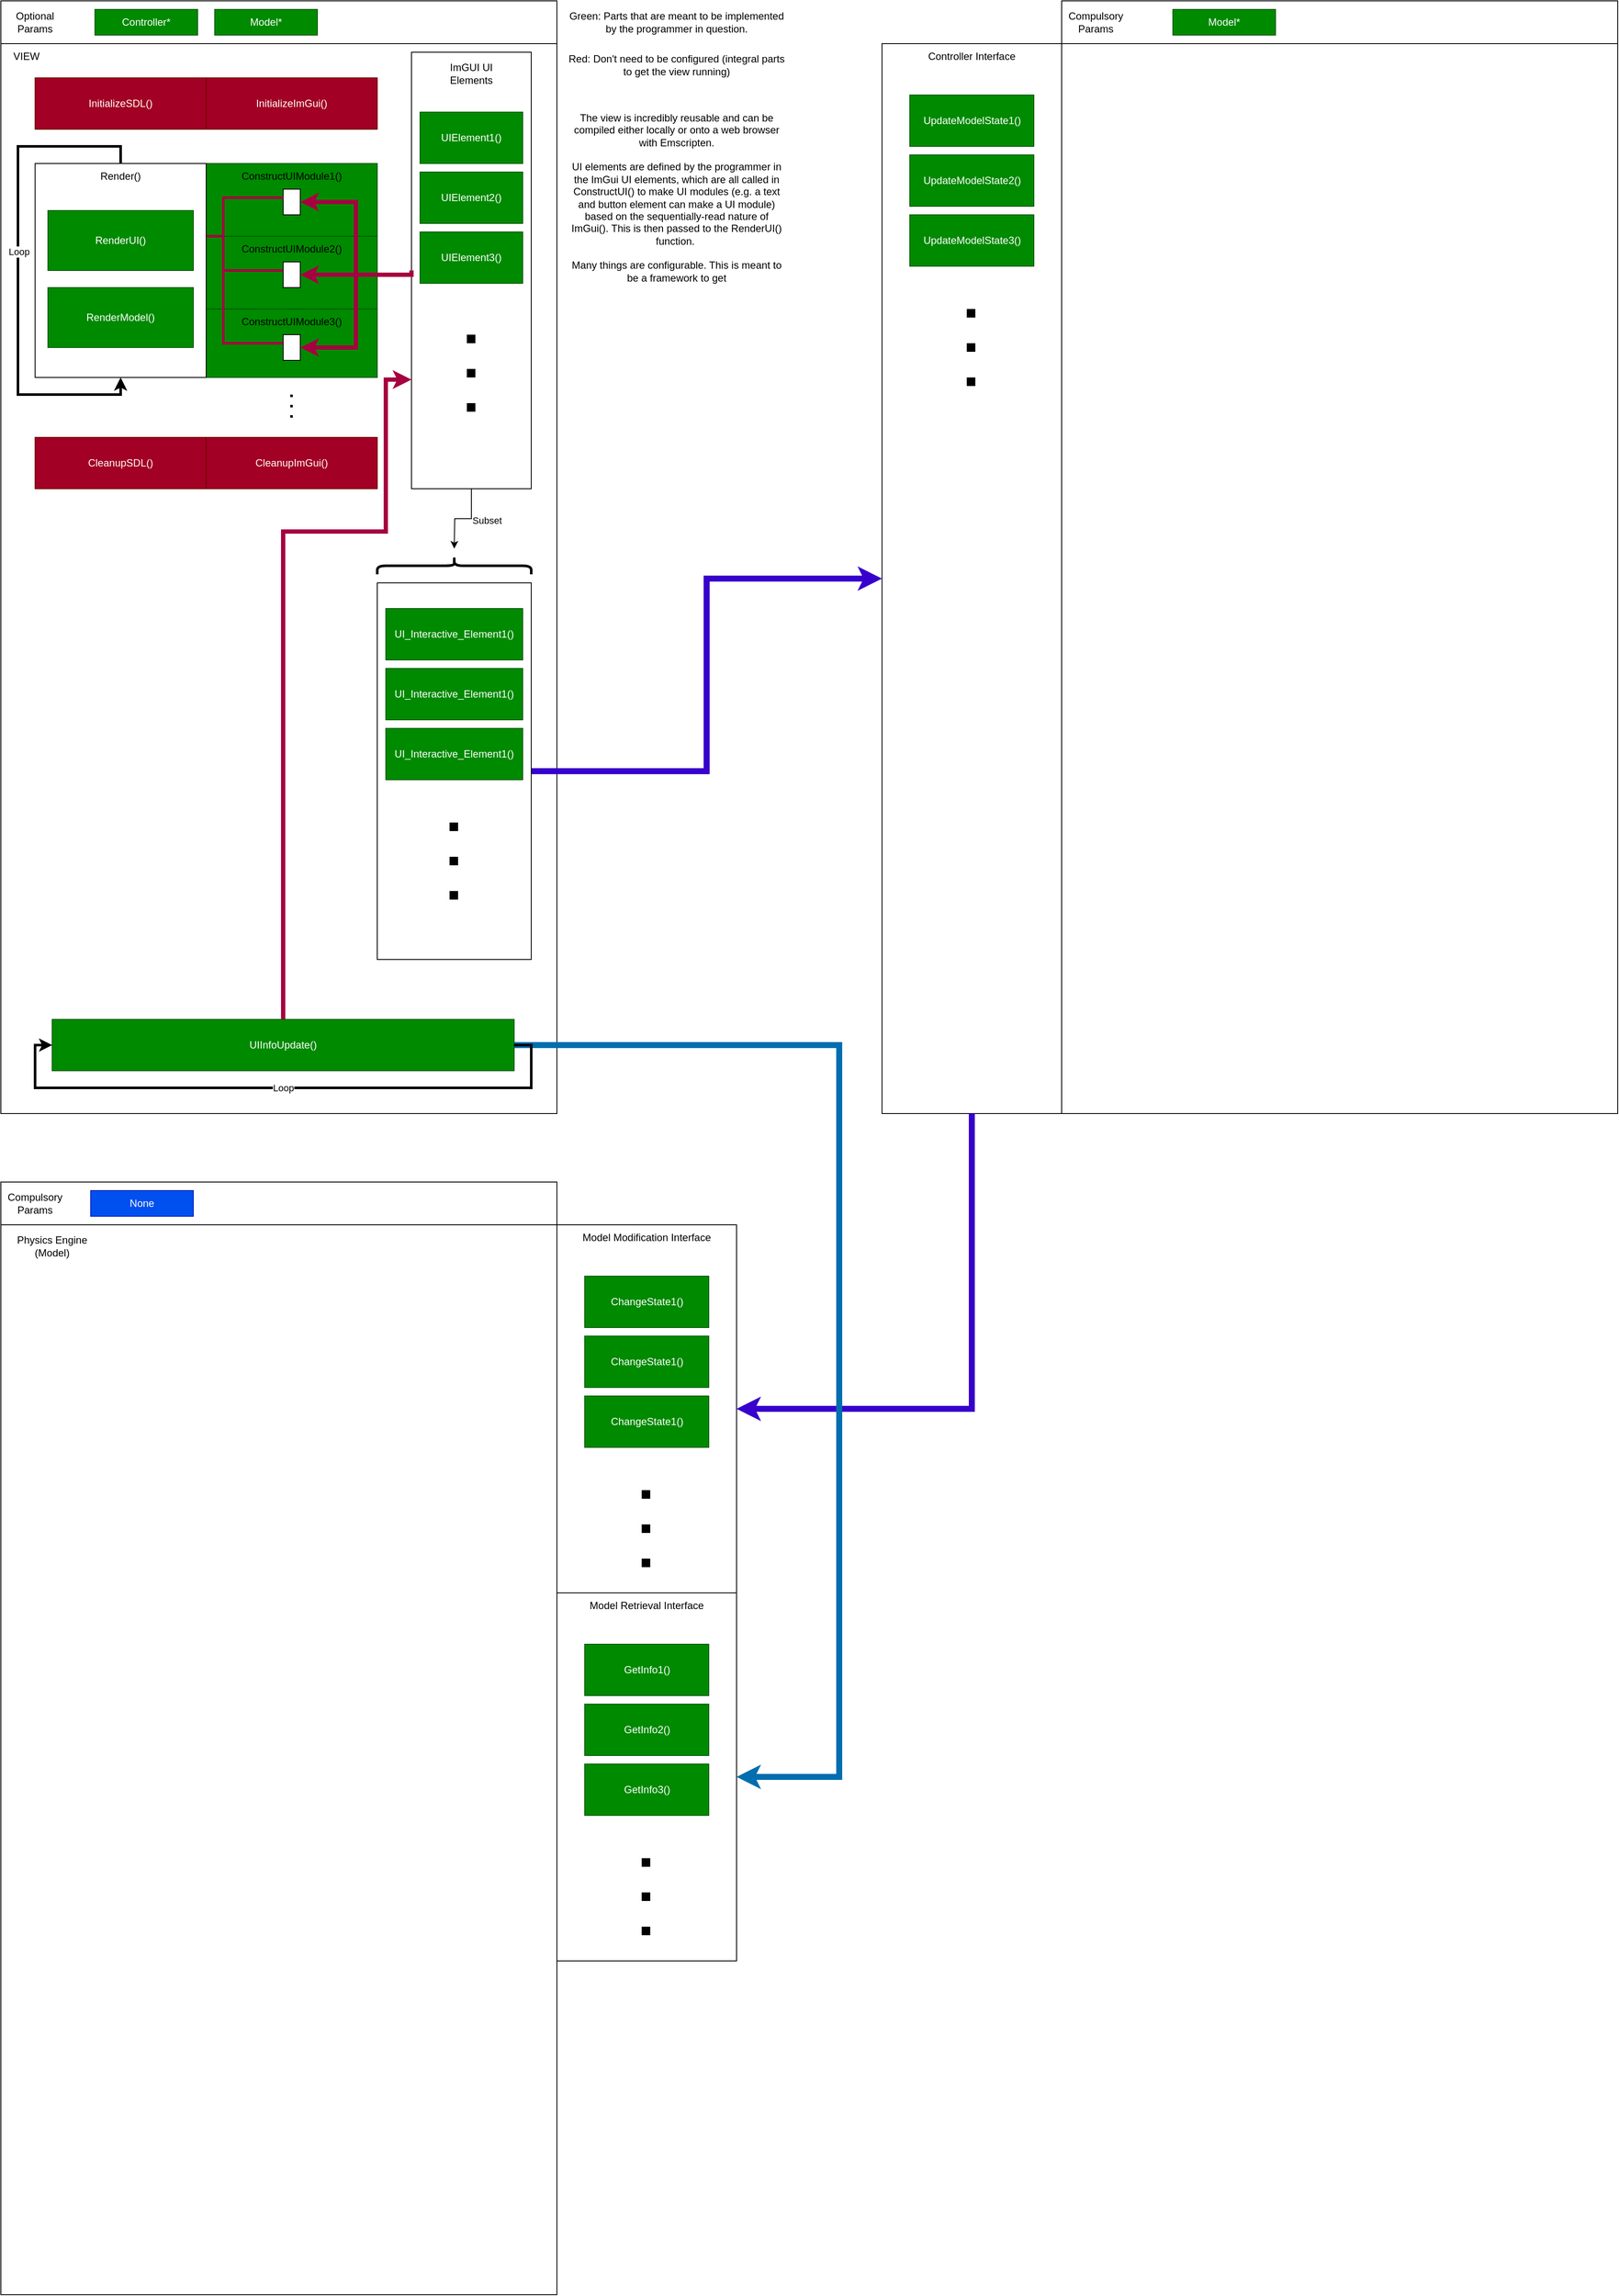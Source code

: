 <mxfile version="22.1.2" type="device">
  <diagram name="Page-1" id="G8i8LE4mS__vQXn5z2gx">
    <mxGraphModel dx="4097" dy="2494" grid="1" gridSize="10" guides="1" tooltips="1" connect="1" arrows="1" fold="1" page="1" pageScale="1" pageWidth="4681" pageHeight="3300" math="0" shadow="0">
      <root>
        <mxCell id="0" />
        <mxCell id="1" parent="0" />
        <mxCell id="o1G3f_ZrXJ-Z2UeKWCLR-1" value="" style="rounded=0;whiteSpace=wrap;html=1;" vertex="1" parent="1">
          <mxGeometry y="50" width="650" height="1250" as="geometry" />
        </mxCell>
        <mxCell id="o1G3f_ZrXJ-Z2UeKWCLR-2" value="VIEW" style="text;html=1;strokeColor=none;fillColor=none;align=center;verticalAlign=middle;whiteSpace=wrap;rounded=0;" vertex="1" parent="1">
          <mxGeometry y="50" width="60" height="30" as="geometry" />
        </mxCell>
        <mxCell id="o1G3f_ZrXJ-Z2UeKWCLR-20" value="CleanupSDL()" style="rounded=0;whiteSpace=wrap;html=1;fillColor=#a20025;fontColor=#ffffff;strokeColor=#6F0000;" vertex="1" parent="1">
          <mxGeometry x="40" y="510" width="200" height="60" as="geometry" />
        </mxCell>
        <mxCell id="o1G3f_ZrXJ-Z2UeKWCLR-21" value="CleanupImGui()" style="rounded=0;whiteSpace=wrap;html=1;fillColor=#a20025;fontColor=#ffffff;strokeColor=#6F0000;" vertex="1" parent="1">
          <mxGeometry x="240" y="510" width="200" height="60" as="geometry" />
        </mxCell>
        <mxCell id="o1G3f_ZrXJ-Z2UeKWCLR-10" value="" style="rounded=0;whiteSpace=wrap;html=1;" vertex="1" parent="1">
          <mxGeometry width="650" height="50" as="geometry" />
        </mxCell>
        <mxCell id="o1G3f_ZrXJ-Z2UeKWCLR-11" value="Optional Params" style="text;html=1;strokeColor=none;fillColor=none;align=center;verticalAlign=middle;whiteSpace=wrap;rounded=0;" vertex="1" parent="1">
          <mxGeometry width="80" height="50" as="geometry" />
        </mxCell>
        <mxCell id="o1G3f_ZrXJ-Z2UeKWCLR-13" value="Controller*" style="rounded=0;whiteSpace=wrap;html=1;fillColor=#008a00;fontColor=#ffffff;strokeColor=#005700;" vertex="1" parent="1">
          <mxGeometry x="110" y="10" width="120" height="30" as="geometry" />
        </mxCell>
        <mxCell id="o1G3f_ZrXJ-Z2UeKWCLR-19" value="Model*" style="rounded=0;whiteSpace=wrap;html=1;fillColor=#008a00;fontColor=#ffffff;strokeColor=#005700;" vertex="1" parent="1">
          <mxGeometry x="250" y="10" width="120" height="30" as="geometry" />
        </mxCell>
        <mxCell id="o1G3f_ZrXJ-Z2UeKWCLR-25" value="" style="rounded=0;whiteSpace=wrap;html=1;fillColor=#008a00;fontColor=#ffffff;strokeColor=#005700;" vertex="1" parent="1">
          <mxGeometry x="240" y="190" width="200" height="90" as="geometry" />
        </mxCell>
        <mxCell id="o1G3f_ZrXJ-Z2UeKWCLR-27" value="ConstructUIModule1()" style="text;html=1;strokeColor=none;fillColor=none;align=center;verticalAlign=middle;whiteSpace=wrap;rounded=0;" vertex="1" parent="1">
          <mxGeometry x="240" y="190" width="200" height="30" as="geometry" />
        </mxCell>
        <mxCell id="o1G3f_ZrXJ-Z2UeKWCLR-29" value="" style="rounded=0;whiteSpace=wrap;html=1;" vertex="1" parent="1">
          <mxGeometry x="480" y="60" width="140" height="510" as="geometry" />
        </mxCell>
        <mxCell id="o1G3f_ZrXJ-Z2UeKWCLR-30" value="UIElement1()" style="rounded=0;whiteSpace=wrap;html=1;fillColor=#008a00;fontColor=#ffffff;strokeColor=#005700;" vertex="1" parent="1">
          <mxGeometry x="490" y="130" width="120" height="60" as="geometry" />
        </mxCell>
        <mxCell id="o1G3f_ZrXJ-Z2UeKWCLR-31" value="UIElement2()" style="rounded=0;whiteSpace=wrap;html=1;fillColor=#008a00;fontColor=#ffffff;strokeColor=#005700;" vertex="1" parent="1">
          <mxGeometry x="490" y="200" width="120" height="60" as="geometry" />
        </mxCell>
        <mxCell id="o1G3f_ZrXJ-Z2UeKWCLR-32" value="UIElement3()" style="rounded=0;whiteSpace=wrap;html=1;fillColor=#008a00;fontColor=#ffffff;strokeColor=#005700;" vertex="1" parent="1">
          <mxGeometry x="490" y="270" width="120" height="60" as="geometry" />
        </mxCell>
        <mxCell id="o1G3f_ZrXJ-Z2UeKWCLR-33" value="" style="endArrow=none;dashed=1;html=1;dashPattern=1 3;strokeWidth=10;rounded=0;" edge="1" parent="1">
          <mxGeometry width="50" height="50" relative="1" as="geometry">
            <mxPoint x="549.71" y="390" as="sourcePoint" />
            <mxPoint x="549.71" y="490" as="targetPoint" />
          </mxGeometry>
        </mxCell>
        <mxCell id="o1G3f_ZrXJ-Z2UeKWCLR-34" value="" style="rounded=0;whiteSpace=wrap;html=1;" vertex="1" parent="1">
          <mxGeometry x="330" y="220" width="20" height="30" as="geometry" />
        </mxCell>
        <mxCell id="o1G3f_ZrXJ-Z2UeKWCLR-37" value="ImGUI UI Elements" style="text;html=1;strokeColor=none;fillColor=none;align=center;verticalAlign=middle;whiteSpace=wrap;rounded=0;" vertex="1" parent="1">
          <mxGeometry x="520" y="70" width="60" height="30" as="geometry" />
        </mxCell>
        <mxCell id="o1G3f_ZrXJ-Z2UeKWCLR-41" value="The view is incredibly reusable and can be compiled either locally or onto a web browser with Emscripten. &lt;br&gt;&lt;br&gt;UI elements are defined by the programmer in the ImGui UI elements, which are all called in ConstructUI() to make UI modules (e.g. a text and button element can make a UI module) based on the sequentially-read nature of ImGui(). This is then passed to the RenderUI() function.&amp;nbsp;&lt;br&gt;&lt;br&gt;Many things are configurable. This is meant to be a framework to get" style="text;html=1;strokeColor=none;fillColor=none;align=center;verticalAlign=middle;whiteSpace=wrap;rounded=0;" vertex="1" parent="1">
          <mxGeometry x="660" y="100" width="260" height="260" as="geometry" />
        </mxCell>
        <mxCell id="o1G3f_ZrXJ-Z2UeKWCLR-45" value="" style="rounded=0;whiteSpace=wrap;html=1;fillColor=#008a00;fontColor=#ffffff;strokeColor=#005700;" vertex="1" parent="1">
          <mxGeometry x="240" y="275" width="200" height="85" as="geometry" />
        </mxCell>
        <mxCell id="o1G3f_ZrXJ-Z2UeKWCLR-46" value="ConstructUIModule2()" style="text;html=1;strokeColor=none;fillColor=none;align=center;verticalAlign=middle;whiteSpace=wrap;rounded=0;" vertex="1" parent="1">
          <mxGeometry x="240" y="275" width="200" height="30" as="geometry" />
        </mxCell>
        <mxCell id="o1G3f_ZrXJ-Z2UeKWCLR-63" style="edgeStyle=orthogonalEdgeStyle;rounded=0;orthogonalLoop=1;jettySize=auto;html=1;exitX=0;exitY=0.5;exitDx=0;exitDy=0;entryX=1;entryY=0.5;entryDx=0;entryDy=0;fillColor=#d80073;strokeColor=#A50040;strokeWidth=3;" edge="1" parent="1">
          <mxGeometry relative="1" as="geometry">
            <mxPoint x="330" y="315" as="sourcePoint" />
            <mxPoint x="225.0" y="275" as="targetPoint" />
            <Array as="points">
              <mxPoint x="260" y="315" />
              <mxPoint x="260" y="275" />
            </Array>
          </mxGeometry>
        </mxCell>
        <mxCell id="o1G3f_ZrXJ-Z2UeKWCLR-47" value="" style="rounded=0;whiteSpace=wrap;html=1;" vertex="1" parent="1">
          <mxGeometry x="330" y="305" width="20" height="30" as="geometry" />
        </mxCell>
        <mxCell id="o1G3f_ZrXJ-Z2UeKWCLR-48" value="" style="rounded=0;whiteSpace=wrap;html=1;fillColor=#008a00;fontColor=#ffffff;strokeColor=#005700;" vertex="1" parent="1">
          <mxGeometry x="240" y="360" width="200" height="80" as="geometry" />
        </mxCell>
        <mxCell id="o1G3f_ZrXJ-Z2UeKWCLR-49" value="ConstructUIModule3()" style="text;html=1;strokeColor=none;fillColor=none;align=center;verticalAlign=middle;whiteSpace=wrap;rounded=0;" vertex="1" parent="1">
          <mxGeometry x="240" y="360" width="200" height="30" as="geometry" />
        </mxCell>
        <mxCell id="o1G3f_ZrXJ-Z2UeKWCLR-64" style="edgeStyle=orthogonalEdgeStyle;rounded=0;orthogonalLoop=1;jettySize=auto;html=1;exitX=0;exitY=0.5;exitDx=0;exitDy=0;entryX=1;entryY=0.5;entryDx=0;entryDy=0;fillColor=#d80073;strokeColor=#A50040;strokeWidth=3;" edge="1" parent="1">
          <mxGeometry relative="1" as="geometry">
            <mxPoint x="330" y="400" as="sourcePoint" />
            <mxPoint x="225.0" y="275" as="targetPoint" />
            <Array as="points">
              <mxPoint x="260" y="400" />
              <mxPoint x="260" y="275" />
            </Array>
          </mxGeometry>
        </mxCell>
        <mxCell id="o1G3f_ZrXJ-Z2UeKWCLR-50" value="" style="rounded=0;whiteSpace=wrap;html=1;" vertex="1" parent="1">
          <mxGeometry x="330" y="390" width="20" height="30" as="geometry" />
        </mxCell>
        <mxCell id="o1G3f_ZrXJ-Z2UeKWCLR-51" value="" style="endArrow=none;dashed=1;html=1;dashPattern=1 3;strokeWidth=3;rounded=0;" edge="1" parent="1">
          <mxGeometry width="50" height="50" relative="1" as="geometry">
            <mxPoint x="339.76" y="460" as="sourcePoint" />
            <mxPoint x="339.76" y="490" as="targetPoint" />
          </mxGeometry>
        </mxCell>
        <mxCell id="o1G3f_ZrXJ-Z2UeKWCLR-58" style="edgeStyle=orthogonalEdgeStyle;rounded=0;orthogonalLoop=1;jettySize=auto;html=1;exitX=0;exitY=0.5;exitDx=0;exitDy=0;entryX=1;entryY=0.5;entryDx=0;entryDy=0;fillColor=#d80073;strokeColor=#A50040;strokeWidth=5;" edge="1" parent="1" source="o1G3f_ZrXJ-Z2UeKWCLR-29" target="o1G3f_ZrXJ-Z2UeKWCLR-47">
          <mxGeometry relative="1" as="geometry">
            <Array as="points">
              <mxPoint x="480" y="320" />
            </Array>
          </mxGeometry>
        </mxCell>
        <mxCell id="o1G3f_ZrXJ-Z2UeKWCLR-59" style="edgeStyle=orthogonalEdgeStyle;rounded=0;orthogonalLoop=1;jettySize=auto;html=1;entryX=1;entryY=0.5;entryDx=0;entryDy=0;fillColor=#d80073;strokeColor=#A50040;strokeWidth=5;" edge="1" parent="1" target="o1G3f_ZrXJ-Z2UeKWCLR-50">
          <mxGeometry relative="1" as="geometry">
            <mxPoint x="480" y="320" as="sourcePoint" />
            <Array as="points">
              <mxPoint x="480" y="320" />
              <mxPoint x="415" y="320" />
              <mxPoint x="415" y="405" />
            </Array>
          </mxGeometry>
        </mxCell>
        <mxCell id="o1G3f_ZrXJ-Z2UeKWCLR-57" style="edgeStyle=orthogonalEdgeStyle;rounded=0;orthogonalLoop=1;jettySize=auto;html=1;entryX=1;entryY=0.5;entryDx=0;entryDy=0;fillColor=#d80073;strokeColor=#A50040;strokeWidth=5;" edge="1" parent="1" target="o1G3f_ZrXJ-Z2UeKWCLR-34">
          <mxGeometry relative="1" as="geometry">
            <mxPoint x="480" y="320" as="sourcePoint" />
            <Array as="points">
              <mxPoint x="480" y="320" />
              <mxPoint x="415" y="320" />
              <mxPoint x="415" y="235" />
            </Array>
          </mxGeometry>
        </mxCell>
        <mxCell id="o1G3f_ZrXJ-Z2UeKWCLR-65" style="edgeStyle=orthogonalEdgeStyle;rounded=0;orthogonalLoop=1;jettySize=auto;html=1;exitX=0;exitY=0.5;exitDx=0;exitDy=0;entryX=1;entryY=0.5;entryDx=0;entryDy=0;strokeWidth=3;fillColor=#d80073;strokeColor=#A50040;" edge="1" parent="1">
          <mxGeometry relative="1" as="geometry">
            <mxPoint x="330" y="230" as="sourcePoint" />
            <mxPoint x="225.0" y="275" as="targetPoint" />
            <Array as="points">
              <mxPoint x="260" y="230" />
              <mxPoint x="260" y="275" />
            </Array>
          </mxGeometry>
        </mxCell>
        <mxCell id="o1G3f_ZrXJ-Z2UeKWCLR-6" value="InitializeSDL()" style="rounded=0;whiteSpace=wrap;html=1;fillColor=#a20025;fontColor=#ffffff;strokeColor=#6F0000;" vertex="1" parent="1">
          <mxGeometry x="40" y="90" width="200" height="60" as="geometry" />
        </mxCell>
        <mxCell id="o1G3f_ZrXJ-Z2UeKWCLR-8" value="InitializeImGui()" style="rounded=0;whiteSpace=wrap;html=1;fillColor=#a20025;fontColor=#ffffff;strokeColor=#6F0000;" vertex="1" parent="1">
          <mxGeometry x="240" y="90" width="200" height="60" as="geometry" />
        </mxCell>
        <mxCell id="o1G3f_ZrXJ-Z2UeKWCLR-3" value="" style="rounded=0;whiteSpace=wrap;html=1;" vertex="1" parent="1">
          <mxGeometry x="40" y="190" width="200" height="250" as="geometry" />
        </mxCell>
        <mxCell id="o1G3f_ZrXJ-Z2UeKWCLR-4" value="RenderUI()" style="rounded=0;whiteSpace=wrap;html=1;fillColor=#008a00;fontColor=#ffffff;strokeColor=#005700;" vertex="1" parent="1">
          <mxGeometry x="55" y="245" width="170" height="70" as="geometry" />
        </mxCell>
        <mxCell id="o1G3f_ZrXJ-Z2UeKWCLR-136" style="edgeStyle=orthogonalEdgeStyle;rounded=0;orthogonalLoop=1;jettySize=auto;html=1;exitX=0.5;exitY=0;exitDx=0;exitDy=0;entryX=0.5;entryY=1;entryDx=0;entryDy=0;strokeWidth=3;" edge="1" parent="1" source="o1G3f_ZrXJ-Z2UeKWCLR-5" target="o1G3f_ZrXJ-Z2UeKWCLR-3">
          <mxGeometry relative="1" as="geometry">
            <Array as="points">
              <mxPoint x="140" y="170" />
              <mxPoint x="20" y="170" />
              <mxPoint x="20" y="460" />
              <mxPoint x="140" y="460" />
            </Array>
          </mxGeometry>
        </mxCell>
        <mxCell id="o1G3f_ZrXJ-Z2UeKWCLR-137" value="Loop" style="edgeLabel;html=1;align=center;verticalAlign=middle;resizable=0;points=[];" vertex="1" connectable="0" parent="o1G3f_ZrXJ-Z2UeKWCLR-136">
          <mxGeometry x="-0.078" y="1" relative="1" as="geometry">
            <mxPoint as="offset" />
          </mxGeometry>
        </mxCell>
        <mxCell id="o1G3f_ZrXJ-Z2UeKWCLR-5" value="Render()" style="text;html=1;strokeColor=none;fillColor=none;align=center;verticalAlign=middle;whiteSpace=wrap;rounded=0;" vertex="1" parent="1">
          <mxGeometry x="125" y="190" width="30" height="30" as="geometry" />
        </mxCell>
        <mxCell id="o1G3f_ZrXJ-Z2UeKWCLR-9" value="RenderModel()" style="rounded=0;whiteSpace=wrap;html=1;fillColor=#008a00;fontColor=#ffffff;strokeColor=#005700;" vertex="1" parent="1">
          <mxGeometry x="55" y="335" width="170" height="70" as="geometry" />
        </mxCell>
        <mxCell id="o1G3f_ZrXJ-Z2UeKWCLR-66" value="Green: Parts that are meant to be implemented by the programmer in question." style="text;html=1;strokeColor=none;fillColor=none;align=center;verticalAlign=middle;whiteSpace=wrap;rounded=0;" vertex="1" parent="1">
          <mxGeometry x="660" width="260" height="50" as="geometry" />
        </mxCell>
        <mxCell id="o1G3f_ZrXJ-Z2UeKWCLR-67" value="Red: Don&#39;t need to be configured (integral parts to get the view running)" style="text;html=1;strokeColor=none;fillColor=none;align=center;verticalAlign=middle;whiteSpace=wrap;rounded=0;" vertex="1" parent="1">
          <mxGeometry x="660" y="50" width="260" height="50" as="geometry" />
        </mxCell>
        <mxCell id="o1G3f_ZrXJ-Z2UeKWCLR-88" style="edgeStyle=orthogonalEdgeStyle;rounded=0;orthogonalLoop=1;jettySize=auto;html=1;exitX=1;exitY=0.5;exitDx=0;exitDy=0;entryX=0;entryY=0.5;entryDx=0;entryDy=0;strokeWidth=7;fillColor=#6a00ff;strokeColor=#3700CC;" edge="1" parent="1" source="o1G3f_ZrXJ-Z2UeKWCLR-68" target="o1G3f_ZrXJ-Z2UeKWCLR-85">
          <mxGeometry relative="1" as="geometry" />
        </mxCell>
        <mxCell id="o1G3f_ZrXJ-Z2UeKWCLR-68" value="" style="rounded=0;whiteSpace=wrap;html=1;" vertex="1" parent="1">
          <mxGeometry x="440" y="680" width="180" height="440" as="geometry" />
        </mxCell>
        <mxCell id="o1G3f_ZrXJ-Z2UeKWCLR-72" value="" style="group" vertex="1" connectable="0" parent="1">
          <mxGeometry x="440" y="640" width="180" height="30" as="geometry" />
        </mxCell>
        <mxCell id="o1G3f_ZrXJ-Z2UeKWCLR-69" value="" style="shape=curlyBracket;whiteSpace=wrap;html=1;rounded=1;labelPosition=left;verticalLabelPosition=middle;align=right;verticalAlign=middle;direction=south;strokeWidth=3;" vertex="1" parent="o1G3f_ZrXJ-Z2UeKWCLR-72">
          <mxGeometry y="10" width="180" height="20" as="geometry" />
        </mxCell>
        <mxCell id="o1G3f_ZrXJ-Z2UeKWCLR-71" style="edgeStyle=orthogonalEdgeStyle;rounded=0;orthogonalLoop=1;jettySize=auto;html=1;exitX=0.5;exitY=1;exitDx=0;exitDy=0;" edge="1" parent="o1G3f_ZrXJ-Z2UeKWCLR-72" source="o1G3f_ZrXJ-Z2UeKWCLR-29">
          <mxGeometry relative="1" as="geometry">
            <mxPoint x="90" as="targetPoint" />
          </mxGeometry>
        </mxCell>
        <mxCell id="o1G3f_ZrXJ-Z2UeKWCLR-75" value="Subset" style="edgeLabel;html=1;align=center;verticalAlign=middle;resizable=0;points=[];" vertex="1" connectable="0" parent="o1G3f_ZrXJ-Z2UeKWCLR-71">
          <mxGeometry x="0.254" y="1" relative="1" as="geometry">
            <mxPoint x="36" as="offset" />
          </mxGeometry>
        </mxCell>
        <mxCell id="o1G3f_ZrXJ-Z2UeKWCLR-76" value="UI_Interactive_Element1()" style="rounded=0;whiteSpace=wrap;html=1;fillColor=#008a00;fontColor=#ffffff;strokeColor=#005700;" vertex="1" parent="1">
          <mxGeometry x="450" y="710" width="160" height="60" as="geometry" />
        </mxCell>
        <mxCell id="o1G3f_ZrXJ-Z2UeKWCLR-79" value="UI_Interactive_Element1()" style="rounded=0;whiteSpace=wrap;html=1;fillColor=#008a00;fontColor=#ffffff;strokeColor=#005700;" vertex="1" parent="1">
          <mxGeometry x="450" y="780" width="160" height="60" as="geometry" />
        </mxCell>
        <mxCell id="o1G3f_ZrXJ-Z2UeKWCLR-80" value="UI_Interactive_Element1()" style="rounded=0;whiteSpace=wrap;html=1;fillColor=#008a00;fontColor=#ffffff;strokeColor=#005700;" vertex="1" parent="1">
          <mxGeometry x="450" y="850" width="160" height="60" as="geometry" />
        </mxCell>
        <mxCell id="o1G3f_ZrXJ-Z2UeKWCLR-81" value="" style="endArrow=none;dashed=1;html=1;dashPattern=1 3;strokeWidth=10;rounded=0;" edge="1" parent="1">
          <mxGeometry width="50" height="50" relative="1" as="geometry">
            <mxPoint x="529.47" y="960" as="sourcePoint" />
            <mxPoint x="529.47" y="1060" as="targetPoint" />
          </mxGeometry>
        </mxCell>
        <mxCell id="o1G3f_ZrXJ-Z2UeKWCLR-83" value="" style="rounded=0;whiteSpace=wrap;html=1;" vertex="1" parent="1">
          <mxGeometry x="1240" y="50" width="650" height="1250" as="geometry" />
        </mxCell>
        <mxCell id="o1G3f_ZrXJ-Z2UeKWCLR-84" value="" style="rounded=0;whiteSpace=wrap;html=1;" vertex="1" parent="1">
          <mxGeometry x="1240" width="650" height="50" as="geometry" />
        </mxCell>
        <mxCell id="o1G3f_ZrXJ-Z2UeKWCLR-87" value="" style="group" vertex="1" connectable="0" parent="1">
          <mxGeometry x="1030" y="50" width="210" height="1250" as="geometry" />
        </mxCell>
        <mxCell id="o1G3f_ZrXJ-Z2UeKWCLR-85" value="" style="rounded=0;whiteSpace=wrap;html=1;" vertex="1" parent="o1G3f_ZrXJ-Z2UeKWCLR-87">
          <mxGeometry width="210" height="1250" as="geometry" />
        </mxCell>
        <mxCell id="o1G3f_ZrXJ-Z2UeKWCLR-86" value="Controller Interface" style="text;html=1;strokeColor=none;fillColor=none;align=center;verticalAlign=middle;whiteSpace=wrap;rounded=0;" vertex="1" parent="o1G3f_ZrXJ-Z2UeKWCLR-87">
          <mxGeometry width="210" height="30" as="geometry" />
        </mxCell>
        <mxCell id="o1G3f_ZrXJ-Z2UeKWCLR-91" value="UpdateModelState1()" style="rounded=0;whiteSpace=wrap;html=1;fillColor=#008a00;fontColor=#ffffff;strokeColor=#005700;" vertex="1" parent="o1G3f_ZrXJ-Z2UeKWCLR-87">
          <mxGeometry x="32.5" y="60" width="145" height="60" as="geometry" />
        </mxCell>
        <mxCell id="o1G3f_ZrXJ-Z2UeKWCLR-98" value="UpdateModelState2()" style="rounded=0;whiteSpace=wrap;html=1;fillColor=#008a00;fontColor=#ffffff;strokeColor=#005700;" vertex="1" parent="o1G3f_ZrXJ-Z2UeKWCLR-87">
          <mxGeometry x="32.5" y="130" width="145" height="60" as="geometry" />
        </mxCell>
        <mxCell id="o1G3f_ZrXJ-Z2UeKWCLR-99" value="UpdateModelState3()" style="rounded=0;whiteSpace=wrap;html=1;fillColor=#008a00;fontColor=#ffffff;strokeColor=#005700;" vertex="1" parent="o1G3f_ZrXJ-Z2UeKWCLR-87">
          <mxGeometry x="32.5" y="200" width="145" height="60" as="geometry" />
        </mxCell>
        <mxCell id="o1G3f_ZrXJ-Z2UeKWCLR-102" value="" style="endArrow=none;dashed=1;html=1;dashPattern=1 3;strokeWidth=10;rounded=0;" edge="1" parent="o1G3f_ZrXJ-Z2UeKWCLR-87">
          <mxGeometry width="50" height="50" relative="1" as="geometry">
            <mxPoint x="104.09" y="310" as="sourcePoint" />
            <mxPoint x="104.09" y="410" as="targetPoint" />
          </mxGeometry>
        </mxCell>
        <mxCell id="o1G3f_ZrXJ-Z2UeKWCLR-89" value="Compulsory Params" style="text;html=1;strokeColor=none;fillColor=none;align=center;verticalAlign=middle;whiteSpace=wrap;rounded=0;" vertex="1" parent="1">
          <mxGeometry x="1240" width="80" height="50" as="geometry" />
        </mxCell>
        <mxCell id="o1G3f_ZrXJ-Z2UeKWCLR-90" value="Model*" style="rounded=0;whiteSpace=wrap;html=1;fillColor=#008a00;fontColor=#ffffff;strokeColor=#005700;" vertex="1" parent="1">
          <mxGeometry x="1370" y="10" width="120" height="30" as="geometry" />
        </mxCell>
        <mxCell id="o1G3f_ZrXJ-Z2UeKWCLR-103" value="" style="rounded=0;whiteSpace=wrap;html=1;" vertex="1" parent="1">
          <mxGeometry y="1430" width="650" height="1250" as="geometry" />
        </mxCell>
        <mxCell id="o1G3f_ZrXJ-Z2UeKWCLR-105" value="" style="rounded=0;whiteSpace=wrap;html=1;" vertex="1" parent="1">
          <mxGeometry y="1380" width="650" height="50" as="geometry" />
        </mxCell>
        <mxCell id="o1G3f_ZrXJ-Z2UeKWCLR-118" value="Physics Engine (Model)" style="text;html=1;strokeColor=none;fillColor=none;align=center;verticalAlign=middle;whiteSpace=wrap;rounded=0;" vertex="1" parent="1">
          <mxGeometry y="1430" width="120" height="50" as="geometry" />
        </mxCell>
        <mxCell id="o1G3f_ZrXJ-Z2UeKWCLR-120" value="Compulsory Params" style="text;html=1;strokeColor=none;fillColor=none;align=center;verticalAlign=middle;whiteSpace=wrap;rounded=0;" vertex="1" parent="1">
          <mxGeometry y="1380" width="80" height="50" as="geometry" />
        </mxCell>
        <mxCell id="o1G3f_ZrXJ-Z2UeKWCLR-121" value="None" style="rounded=0;whiteSpace=wrap;html=1;fillColor=#0050ef;fontColor=#ffffff;strokeColor=#001DBC;" vertex="1" parent="1">
          <mxGeometry x="105" y="1390" width="120" height="30" as="geometry" />
        </mxCell>
        <mxCell id="o1G3f_ZrXJ-Z2UeKWCLR-122" style="edgeStyle=orthogonalEdgeStyle;rounded=0;orthogonalLoop=1;jettySize=auto;html=1;exitX=0.5;exitY=1;exitDx=0;exitDy=0;entryX=1;entryY=0.5;entryDx=0;entryDy=0;strokeWidth=7;fillColor=#6a00ff;strokeColor=#3700CC;" edge="1" parent="1" source="o1G3f_ZrXJ-Z2UeKWCLR-85" target="o1G3f_ZrXJ-Z2UeKWCLR-107">
          <mxGeometry relative="1" as="geometry" />
        </mxCell>
        <mxCell id="o1G3f_ZrXJ-Z2UeKWCLR-107" value="" style="rounded=0;whiteSpace=wrap;html=1;" vertex="1" parent="1">
          <mxGeometry x="650" y="1430" width="210" height="430" as="geometry" />
        </mxCell>
        <mxCell id="o1G3f_ZrXJ-Z2UeKWCLR-108" value="Model Modification Interface" style="text;html=1;strokeColor=none;fillColor=none;align=center;verticalAlign=middle;whiteSpace=wrap;rounded=0;" vertex="1" parent="1">
          <mxGeometry x="650" y="1430" width="210" height="30" as="geometry" />
        </mxCell>
        <mxCell id="o1G3f_ZrXJ-Z2UeKWCLR-109" value="ChangeState1()" style="rounded=0;whiteSpace=wrap;html=1;fillColor=#008a00;fontColor=#ffffff;strokeColor=#005700;" vertex="1" parent="1">
          <mxGeometry x="682.5" y="1490" width="145" height="60" as="geometry" />
        </mxCell>
        <mxCell id="o1G3f_ZrXJ-Z2UeKWCLR-112" value="" style="endArrow=none;dashed=1;html=1;dashPattern=1 3;strokeWidth=10;rounded=0;" edge="1" parent="1">
          <mxGeometry width="50" height="50" relative="1" as="geometry">
            <mxPoint x="754.09" y="1740" as="sourcePoint" />
            <mxPoint x="754.09" y="1840" as="targetPoint" />
          </mxGeometry>
        </mxCell>
        <mxCell id="o1G3f_ZrXJ-Z2UeKWCLR-114" value="ChangeState1()" style="rounded=0;whiteSpace=wrap;html=1;fillColor=#008a00;fontColor=#ffffff;strokeColor=#005700;" vertex="1" parent="1">
          <mxGeometry x="682.5" y="1560" width="145" height="60" as="geometry" />
        </mxCell>
        <mxCell id="o1G3f_ZrXJ-Z2UeKWCLR-115" value="ChangeState1()" style="rounded=0;whiteSpace=wrap;html=1;fillColor=#008a00;fontColor=#ffffff;strokeColor=#005700;" vertex="1" parent="1">
          <mxGeometry x="682.5" y="1630" width="145" height="60" as="geometry" />
        </mxCell>
        <mxCell id="o1G3f_ZrXJ-Z2UeKWCLR-123" value="" style="rounded=0;whiteSpace=wrap;html=1;" vertex="1" parent="1">
          <mxGeometry x="650" y="1860" width="210" height="430" as="geometry" />
        </mxCell>
        <mxCell id="o1G3f_ZrXJ-Z2UeKWCLR-124" value="Model Retrieval Interface" style="text;html=1;strokeColor=none;fillColor=none;align=center;verticalAlign=middle;whiteSpace=wrap;rounded=0;" vertex="1" parent="1">
          <mxGeometry x="650" y="1860" width="210" height="30" as="geometry" />
        </mxCell>
        <mxCell id="o1G3f_ZrXJ-Z2UeKWCLR-128" value="GetInfo1()" style="rounded=0;whiteSpace=wrap;html=1;fillColor=#008a00;fontColor=#ffffff;strokeColor=#005700;" vertex="1" parent="1">
          <mxGeometry x="682.5" y="1920" width="145" height="60" as="geometry" />
        </mxCell>
        <mxCell id="o1G3f_ZrXJ-Z2UeKWCLR-129" value="" style="endArrow=none;dashed=1;html=1;dashPattern=1 3;strokeWidth=10;rounded=0;" edge="1" parent="1">
          <mxGeometry width="50" height="50" relative="1" as="geometry">
            <mxPoint x="754.09" y="2170" as="sourcePoint" />
            <mxPoint x="754.09" y="2270" as="targetPoint" />
          </mxGeometry>
        </mxCell>
        <mxCell id="o1G3f_ZrXJ-Z2UeKWCLR-130" value="GetInfo2()" style="rounded=0;whiteSpace=wrap;html=1;fillColor=#008a00;fontColor=#ffffff;strokeColor=#005700;" vertex="1" parent="1">
          <mxGeometry x="682.5" y="1990" width="145" height="60" as="geometry" />
        </mxCell>
        <mxCell id="o1G3f_ZrXJ-Z2UeKWCLR-131" value="GetInfo3()" style="rounded=0;whiteSpace=wrap;html=1;fillColor=#008a00;fontColor=#ffffff;strokeColor=#005700;" vertex="1" parent="1">
          <mxGeometry x="682.5" y="2060" width="145" height="60" as="geometry" />
        </mxCell>
        <mxCell id="o1G3f_ZrXJ-Z2UeKWCLR-139" style="edgeStyle=orthogonalEdgeStyle;rounded=0;orthogonalLoop=1;jettySize=auto;html=1;entryX=0;entryY=0.75;entryDx=0;entryDy=0;strokeWidth=5;fillColor=#d80073;strokeColor=#A50040;" edge="1" parent="1" source="o1G3f_ZrXJ-Z2UeKWCLR-132" target="o1G3f_ZrXJ-Z2UeKWCLR-29">
          <mxGeometry relative="1" as="geometry">
            <Array as="points">
              <mxPoint x="330" y="620" />
              <mxPoint x="450" y="620" />
              <mxPoint x="450" y="443" />
            </Array>
          </mxGeometry>
        </mxCell>
        <mxCell id="o1G3f_ZrXJ-Z2UeKWCLR-140" style="edgeStyle=orthogonalEdgeStyle;rounded=0;orthogonalLoop=1;jettySize=auto;html=1;entryX=1;entryY=0.5;entryDx=0;entryDy=0;fillColor=#1ba1e2;strokeColor=#006EAF;strokeWidth=7;" edge="1" parent="1" source="o1G3f_ZrXJ-Z2UeKWCLR-132" target="o1G3f_ZrXJ-Z2UeKWCLR-123">
          <mxGeometry relative="1" as="geometry">
            <Array as="points">
              <mxPoint x="980" y="1220" />
              <mxPoint x="980" y="2075" />
            </Array>
          </mxGeometry>
        </mxCell>
        <mxCell id="o1G3f_ZrXJ-Z2UeKWCLR-132" value="UIInfoUpdate()" style="rounded=0;whiteSpace=wrap;html=1;fillColor=#008a00;fontColor=#ffffff;strokeColor=#005700;" vertex="1" parent="1">
          <mxGeometry x="60" y="1190" width="540" height="60" as="geometry" />
        </mxCell>
        <mxCell id="o1G3f_ZrXJ-Z2UeKWCLR-134" style="edgeStyle=orthogonalEdgeStyle;rounded=0;orthogonalLoop=1;jettySize=auto;html=1;exitX=1;exitY=0.5;exitDx=0;exitDy=0;entryX=0;entryY=0.5;entryDx=0;entryDy=0;strokeWidth=3;" edge="1" parent="1" source="o1G3f_ZrXJ-Z2UeKWCLR-132" target="o1G3f_ZrXJ-Z2UeKWCLR-132">
          <mxGeometry relative="1" as="geometry">
            <Array as="points">
              <mxPoint x="620" y="1220" />
              <mxPoint x="620" y="1270" />
              <mxPoint x="40" y="1270" />
              <mxPoint x="40" y="1220" />
            </Array>
          </mxGeometry>
        </mxCell>
        <mxCell id="o1G3f_ZrXJ-Z2UeKWCLR-135" value="Loop" style="edgeLabel;html=1;align=center;verticalAlign=middle;resizable=0;points=[];" vertex="1" connectable="0" parent="o1G3f_ZrXJ-Z2UeKWCLR-134">
          <mxGeometry x="0.002" relative="1" as="geometry">
            <mxPoint as="offset" />
          </mxGeometry>
        </mxCell>
      </root>
    </mxGraphModel>
  </diagram>
</mxfile>
